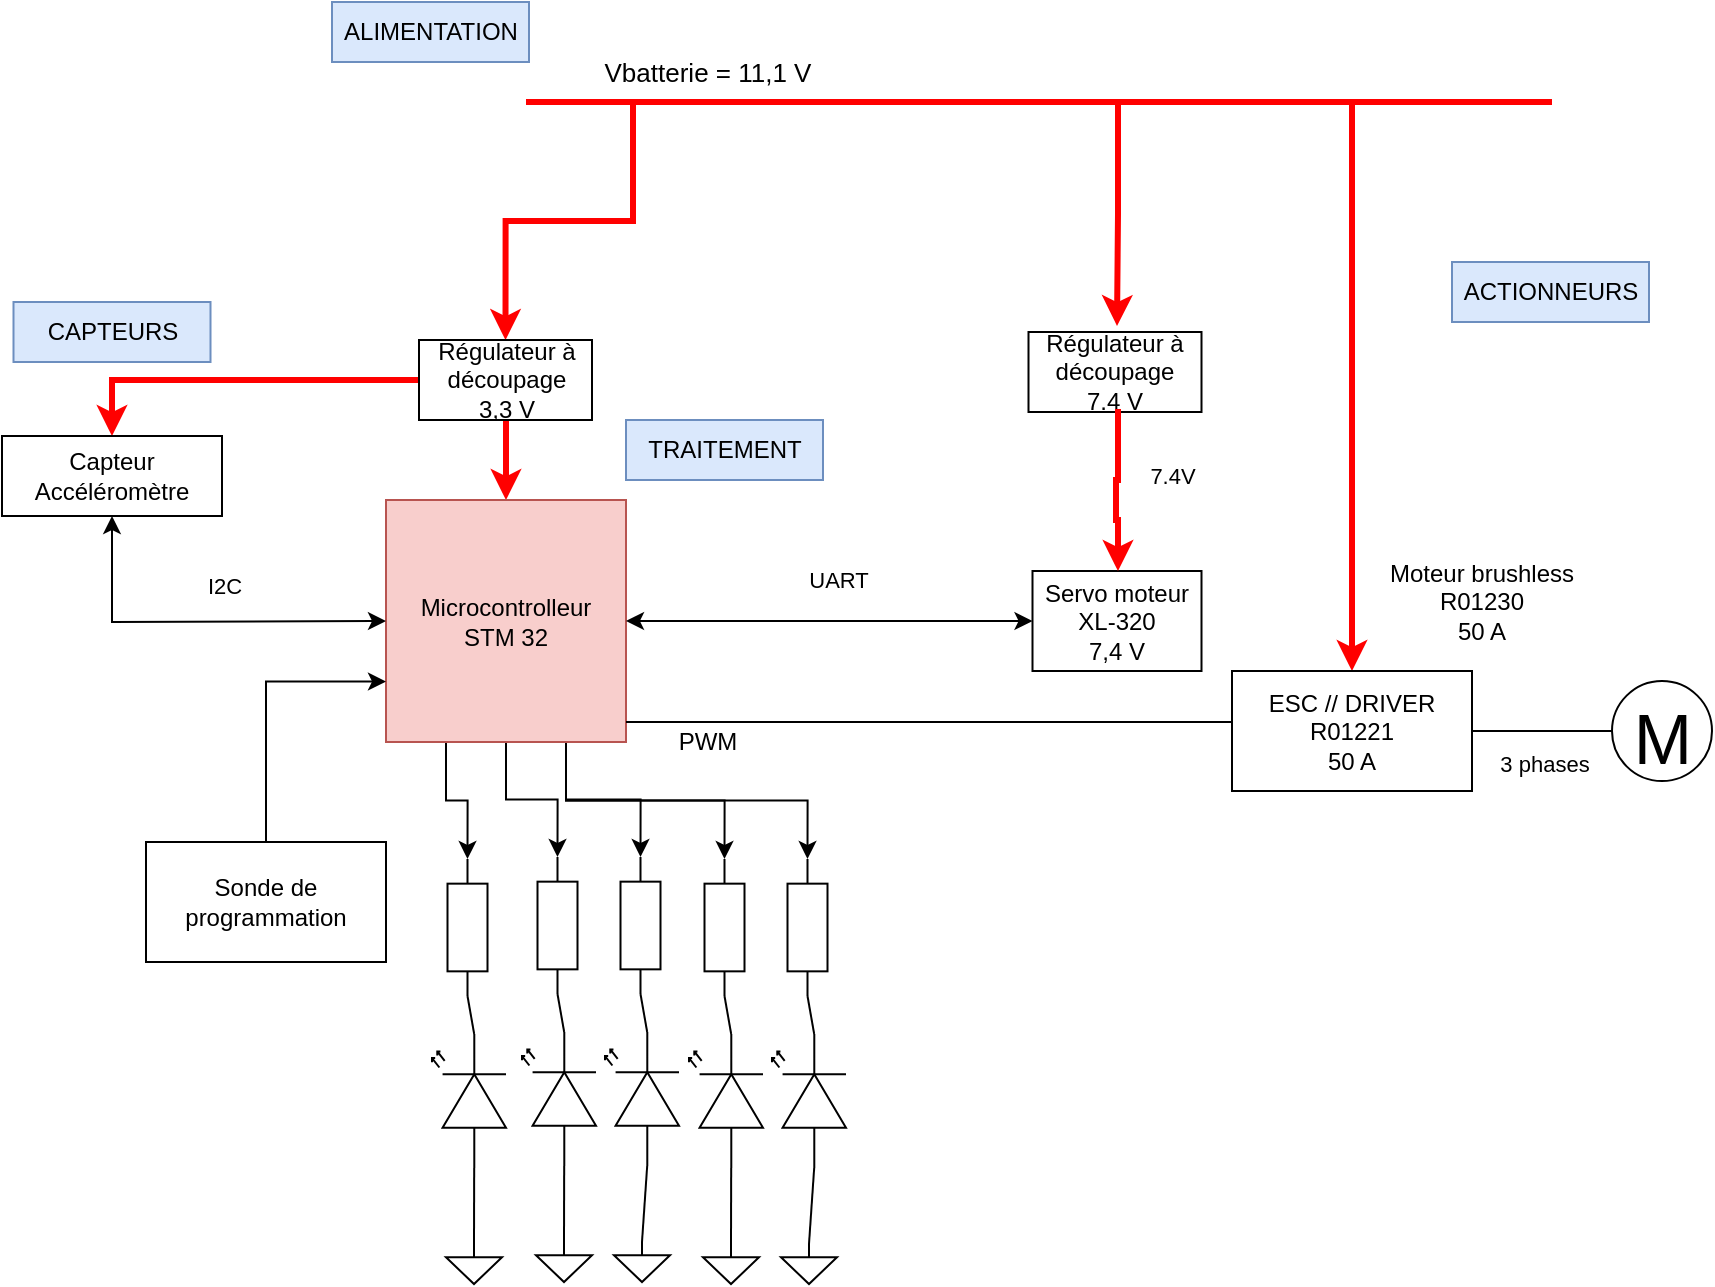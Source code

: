 <mxfile version="21.1.5" type="github">
  <diagram name="Page-1" id="BmPKDK8v9zG8-tpcR2I4">
    <mxGraphModel dx="1195" dy="663" grid="1" gridSize="10" guides="1" tooltips="1" connect="1" arrows="1" fold="1" page="1" pageScale="1" pageWidth="1169" pageHeight="827" math="0" shadow="0">
      <root>
        <mxCell id="0" />
        <mxCell id="1" parent="0" />
        <mxCell id="1hGbe3STKy7xls45Atfi-2" value="" style="endArrow=none;html=1;rounded=0;fillColor=#f8cecc;strokeColor=#FF0000;strokeWidth=3;" parent="1" edge="1">
          <mxGeometry width="50" height="50" relative="1" as="geometry">
            <mxPoint x="407" y="190" as="sourcePoint" />
            <mxPoint x="920" y="190" as="targetPoint" />
          </mxGeometry>
        </mxCell>
        <mxCell id="1hGbe3STKy7xls45Atfi-38" style="edgeStyle=orthogonalEdgeStyle;rounded=0;orthogonalLoop=1;jettySize=auto;html=1;exitX=0.25;exitY=1;exitDx=0;exitDy=0;entryX=0.5;entryY=0;entryDx=0;entryDy=0;fillColor=#f8cecc;strokeColor=#FF0000;strokeWidth=3;" parent="1" source="1hGbe3STKy7xls45Atfi-4" target="1hGbe3STKy7xls45Atfi-5" edge="1">
          <mxGeometry relative="1" as="geometry" />
        </mxCell>
        <mxCell id="1hGbe3STKy7xls45Atfi-4" value="&lt;font style=&quot;font-size: 13px;&quot;&gt;Vbatterie = 11,1 V&lt;/font&gt;" style="text;html=1;strokeColor=none;fillColor=none;align=center;verticalAlign=middle;whiteSpace=wrap;rounded=0;" parent="1" vertex="1">
          <mxGeometry x="423" y="160" width="150" height="30" as="geometry" />
        </mxCell>
        <mxCell id="1hGbe3STKy7xls45Atfi-7" style="edgeStyle=orthogonalEdgeStyle;rounded=0;orthogonalLoop=1;jettySize=auto;html=1;entryX=0.5;entryY=0;entryDx=0;entryDy=0;fillColor=#f8cecc;strokeColor=#FF0000;strokeWidth=3;" parent="1" target="1hGbe3STKy7xls45Atfi-8" edge="1">
          <mxGeometry relative="1" as="geometry">
            <mxPoint x="397" y="389" as="targetPoint" />
            <mxPoint x="397" y="349" as="sourcePoint" />
            <Array as="points">
              <mxPoint x="397" y="367" />
              <mxPoint x="397" y="367" />
            </Array>
          </mxGeometry>
        </mxCell>
        <mxCell id="1hGbe3STKy7xls45Atfi-15" value="" style="edgeStyle=orthogonalEdgeStyle;rounded=0;orthogonalLoop=1;jettySize=auto;html=1;fillColor=#f8cecc;strokeColor=#FF0000;strokeWidth=3;" parent="1" source="1hGbe3STKy7xls45Atfi-5" target="1hGbe3STKy7xls45Atfi-14" edge="1">
          <mxGeometry relative="1" as="geometry" />
        </mxCell>
        <mxCell id="1hGbe3STKy7xls45Atfi-5" value="Régulateur à découpage&lt;br&gt;3,3 V" style="rounded=0;whiteSpace=wrap;html=1;" parent="1" vertex="1">
          <mxGeometry x="353.5" y="309" width="86.5" height="40" as="geometry" />
        </mxCell>
        <mxCell id="F3plpZBaPLcceAsT034O-8" style="edgeStyle=orthogonalEdgeStyle;rounded=0;orthogonalLoop=1;jettySize=auto;html=1;entryX=0;entryY=0.5;entryDx=0;entryDy=0;entryPerimeter=0;" edge="1" parent="1" source="1hGbe3STKy7xls45Atfi-8" target="F3plpZBaPLcceAsT034O-3">
          <mxGeometry relative="1" as="geometry" />
        </mxCell>
        <mxCell id="F3plpZBaPLcceAsT034O-9" style="edgeStyle=orthogonalEdgeStyle;rounded=0;orthogonalLoop=1;jettySize=auto;html=1;exitX=0.75;exitY=1;exitDx=0;exitDy=0;entryX=0;entryY=0.5;entryDx=0;entryDy=0;entryPerimeter=0;" edge="1" parent="1" source="1hGbe3STKy7xls45Atfi-8" target="F3plpZBaPLcceAsT034O-4">
          <mxGeometry relative="1" as="geometry" />
        </mxCell>
        <mxCell id="F3plpZBaPLcceAsT034O-31" style="edgeStyle=orthogonalEdgeStyle;rounded=0;orthogonalLoop=1;jettySize=auto;html=1;exitX=0.25;exitY=1;exitDx=0;exitDy=0;entryX=0;entryY=0.5;entryDx=0;entryDy=0;entryPerimeter=0;" edge="1" parent="1" source="1hGbe3STKy7xls45Atfi-8" target="F3plpZBaPLcceAsT034O-27">
          <mxGeometry relative="1" as="geometry" />
        </mxCell>
        <mxCell id="F3plpZBaPLcceAsT034O-32" style="edgeStyle=orthogonalEdgeStyle;rounded=0;orthogonalLoop=1;jettySize=auto;html=1;exitX=0.75;exitY=1;exitDx=0;exitDy=0;entryX=0;entryY=0.5;entryDx=0;entryDy=0;entryPerimeter=0;" edge="1" parent="1" source="1hGbe3STKy7xls45Atfi-8" target="F3plpZBaPLcceAsT034O-18">
          <mxGeometry relative="1" as="geometry" />
        </mxCell>
        <mxCell id="F3plpZBaPLcceAsT034O-33" style="edgeStyle=orthogonalEdgeStyle;rounded=0;orthogonalLoop=1;jettySize=auto;html=1;exitX=0.75;exitY=1;exitDx=0;exitDy=0;entryX=0;entryY=0.5;entryDx=0;entryDy=0;entryPerimeter=0;" edge="1" parent="1" source="1hGbe3STKy7xls45Atfi-8" target="F3plpZBaPLcceAsT034O-19">
          <mxGeometry relative="1" as="geometry" />
        </mxCell>
        <mxCell id="1hGbe3STKy7xls45Atfi-8" value="Microcontrolleur&lt;br&gt;STM 32" style="rounded=0;whiteSpace=wrap;html=1;fillColor=#f8cecc;strokeColor=#b85450;" parent="1" vertex="1">
          <mxGeometry x="337" y="389" width="120" height="121" as="geometry" />
        </mxCell>
        <mxCell id="1hGbe3STKy7xls45Atfi-10" style="edgeStyle=orthogonalEdgeStyle;rounded=0;orthogonalLoop=1;jettySize=auto;html=1;entryX=0;entryY=0.75;entryDx=0;entryDy=0;" parent="1" source="1hGbe3STKy7xls45Atfi-9" target="1hGbe3STKy7xls45Atfi-8" edge="1">
          <mxGeometry relative="1" as="geometry" />
        </mxCell>
        <mxCell id="1hGbe3STKy7xls45Atfi-9" value="Sonde de programmation" style="rounded=0;whiteSpace=wrap;html=1;" parent="1" vertex="1">
          <mxGeometry x="217" y="560" width="120" height="60" as="geometry" />
        </mxCell>
        <mxCell id="1hGbe3STKy7xls45Atfi-14" value="Capteur&lt;br&gt;Accéléromètre" style="whiteSpace=wrap;html=1;rounded=0;" parent="1" vertex="1">
          <mxGeometry x="145" y="357" width="110" height="40" as="geometry" />
        </mxCell>
        <mxCell id="1hGbe3STKy7xls45Atfi-23" value="PWM" style="text;html=1;strokeColor=none;fillColor=none;align=center;verticalAlign=middle;whiteSpace=wrap;rounded=0;" parent="1" vertex="1">
          <mxGeometry x="483" y="500" width="30" height="20" as="geometry" />
        </mxCell>
        <mxCell id="1hGbe3STKy7xls45Atfi-37" value="&lt;font style=&quot;font-size: 35px;&quot;&gt;M&lt;/font&gt;" style="dashed=0;outlineConnect=0;align=center;html=1;shape=mxgraph.pid.engines.electric_motor;fontSize=45;" parent="1" vertex="1">
          <mxGeometry x="950" y="479.5" width="50" height="50" as="geometry" />
        </mxCell>
        <mxCell id="1hGbe3STKy7xls45Atfi-44" value="" style="endArrow=classic;html=1;rounded=0;entryX=0.5;entryY=0;entryDx=0;entryDy=0;fillColor=#f8cecc;strokeColor=#FF0000;strokeWidth=3;" parent="1" target="PL_ob4Qz7i8l5Ci_AiX1-11" edge="1">
          <mxGeometry width="50" height="50" relative="1" as="geometry">
            <mxPoint x="820" y="190" as="sourcePoint" />
            <mxPoint x="1090" y="414.0" as="targetPoint" />
            <Array as="points">
              <mxPoint x="820" y="330" />
            </Array>
          </mxGeometry>
        </mxCell>
        <mxCell id="1hGbe3STKy7xls45Atfi-45" value="Moteur brushless&lt;br&gt;R01230&lt;br&gt;50 A" style="text;html=1;strokeColor=none;fillColor=none;align=center;verticalAlign=middle;whiteSpace=wrap;rounded=0;" parent="1" vertex="1">
          <mxGeometry x="830" y="424.5" width="110" height="30" as="geometry" />
        </mxCell>
        <mxCell id="1hGbe3STKy7xls45Atfi-54" value="Servo moteur&lt;br&gt;XL-320&lt;br&gt;7,4 V" style="rounded=0;whiteSpace=wrap;html=1;" parent="1" vertex="1">
          <mxGeometry x="660.25" y="424.5" width="84.5" height="50" as="geometry" />
        </mxCell>
        <mxCell id="1hGbe3STKy7xls45Atfi-55" value="ACTIONNEURS" style="text;html=1;strokeColor=#6c8ebf;fillColor=#dae8fc;align=center;verticalAlign=middle;whiteSpace=wrap;rounded=0;" parent="1" vertex="1">
          <mxGeometry x="870" y="270" width="98.5" height="30" as="geometry" />
        </mxCell>
        <mxCell id="1hGbe3STKy7xls45Atfi-56" value="TRAITEMENT" style="text;html=1;strokeColor=#6c8ebf;fillColor=#dae8fc;align=center;verticalAlign=middle;whiteSpace=wrap;rounded=0;" parent="1" vertex="1">
          <mxGeometry x="457" y="349" width="98.5" height="30" as="geometry" />
        </mxCell>
        <mxCell id="1hGbe3STKy7xls45Atfi-57" value="CAPTEURS" style="text;html=1;strokeColor=#6c8ebf;fillColor=#dae8fc;align=center;verticalAlign=middle;whiteSpace=wrap;rounded=0;" parent="1" vertex="1">
          <mxGeometry x="150.75" y="290" width="98.5" height="30" as="geometry" />
        </mxCell>
        <mxCell id="1hGbe3STKy7xls45Atfi-58" value="ALIMENTATION" style="text;html=1;strokeColor=#6c8ebf;fillColor=#dae8fc;align=center;verticalAlign=middle;whiteSpace=wrap;rounded=0;" parent="1" vertex="1">
          <mxGeometry x="310" y="140" width="98.5" height="30" as="geometry" />
        </mxCell>
        <mxCell id="1hGbe3STKy7xls45Atfi-71" style="edgeStyle=orthogonalEdgeStyle;rounded=0;orthogonalLoop=1;jettySize=auto;html=1;exitX=0.5;exitY=0;exitDx=0;exitDy=0;entryX=0.5;entryY=0;entryDx=0;entryDy=0;fillColor=#f8cecc;strokeColor=#FF0000;strokeWidth=3;" parent="1" edge="1">
          <mxGeometry relative="1" as="geometry">
            <mxPoint x="692" y="190" as="sourcePoint" />
            <Array as="points">
              <mxPoint x="703" y="190" />
              <mxPoint x="703" y="246" />
            </Array>
            <mxPoint x="702.5" y="302" as="targetPoint" />
          </mxGeometry>
        </mxCell>
        <mxCell id="1hGbe3STKy7xls45Atfi-72" style="edgeStyle=orthogonalEdgeStyle;rounded=0;orthogonalLoop=1;jettySize=auto;html=1;exitX=1;exitY=0.5;exitDx=0;exitDy=0;exitPerimeter=0;entryX=0;entryY=0.5;entryDx=0;entryDy=0;entryPerimeter=0;" parent="1" edge="1">
          <mxGeometry relative="1" as="geometry">
            <mxPoint x="664.955" y="457" as="targetPoint" />
          </mxGeometry>
        </mxCell>
        <mxCell id="1hGbe3STKy7xls45Atfi-68" value="" style="endArrow=none;html=1;rounded=0;exitX=1;exitY=0.917;exitDx=0;exitDy=0;exitPerimeter=0;" parent="1" source="1hGbe3STKy7xls45Atfi-8" edge="1">
          <mxGeometry width="50" height="50" relative="1" as="geometry">
            <mxPoint x="457" y="570" as="sourcePoint" />
            <mxPoint x="780" y="500" as="targetPoint" />
          </mxGeometry>
        </mxCell>
        <mxCell id="F3plpZBaPLcceAsT034O-1" value="" style="verticalLabelPosition=bottom;shadow=0;dashed=0;align=center;html=1;verticalAlign=top;shape=mxgraph.electrical.opto_electronics.led_2;pointerEvents=1;rotation=-90;" vertex="1" parent="1">
          <mxGeometry x="390" y="670" width="67" height="37" as="geometry" />
        </mxCell>
        <mxCell id="F3plpZBaPLcceAsT034O-2" value="" style="verticalLabelPosition=bottom;shadow=0;dashed=0;align=center;html=1;verticalAlign=top;shape=mxgraph.electrical.opto_electronics.led_2;pointerEvents=1;rotation=-90;" vertex="1" parent="1">
          <mxGeometry x="431.5" y="670" width="67" height="37" as="geometry" />
        </mxCell>
        <mxCell id="F3plpZBaPLcceAsT034O-3" value="" style="pointerEvents=1;verticalLabelPosition=bottom;shadow=0;dashed=0;align=center;html=1;verticalAlign=top;shape=mxgraph.electrical.resistors.resistor_1;rotation=90;" vertex="1" parent="1">
          <mxGeometry x="388.5" y="591.75" width="68.5" height="20" as="geometry" />
        </mxCell>
        <mxCell id="F3plpZBaPLcceAsT034O-4" value="" style="pointerEvents=1;verticalLabelPosition=bottom;shadow=0;dashed=0;align=center;html=1;verticalAlign=top;shape=mxgraph.electrical.resistors.resistor_1;rotation=90;" vertex="1" parent="1">
          <mxGeometry x="430" y="591.75" width="68.5" height="20" as="geometry" />
        </mxCell>
        <mxCell id="F3plpZBaPLcceAsT034O-6" value="" style="pointerEvents=1;verticalLabelPosition=bottom;shadow=0;dashed=0;align=center;html=1;verticalAlign=top;shape=mxgraph.electrical.signal_sources.signal_ground;" vertex="1" parent="1">
          <mxGeometry x="412" y="760" width="28" height="20" as="geometry" />
        </mxCell>
        <mxCell id="F3plpZBaPLcceAsT034O-7" value="" style="pointerEvents=1;verticalLabelPosition=bottom;shadow=0;dashed=0;align=center;html=1;verticalAlign=top;shape=mxgraph.electrical.signal_sources.signal_ground;" vertex="1" parent="1">
          <mxGeometry x="451" y="760" width="28" height="20" as="geometry" />
        </mxCell>
        <mxCell id="F3plpZBaPLcceAsT034O-11" value="" style="endArrow=none;html=1;rounded=0;exitX=1;exitY=0.57;exitDx=0;exitDy=0;exitPerimeter=0;entryX=1;entryY=0.5;entryDx=0;entryDy=0;entryPerimeter=0;" edge="1" parent="1" source="F3plpZBaPLcceAsT034O-2" target="F3plpZBaPLcceAsT034O-4">
          <mxGeometry width="50" height="50" relative="1" as="geometry">
            <mxPoint x="540" y="540" as="sourcePoint" />
            <mxPoint x="590" y="490" as="targetPoint" />
          </mxGeometry>
        </mxCell>
        <mxCell id="F3plpZBaPLcceAsT034O-12" value="" style="endArrow=none;html=1;rounded=0;exitX=1;exitY=0.57;exitDx=0;exitDy=0;exitPerimeter=0;entryX=1;entryY=0.5;entryDx=0;entryDy=0;entryPerimeter=0;" edge="1" parent="1" source="F3plpZBaPLcceAsT034O-1" target="F3plpZBaPLcceAsT034O-3">
          <mxGeometry width="50" height="50" relative="1" as="geometry">
            <mxPoint x="540" y="540" as="sourcePoint" />
            <mxPoint x="590" y="490" as="targetPoint" />
          </mxGeometry>
        </mxCell>
        <mxCell id="F3plpZBaPLcceAsT034O-14" value="" style="endArrow=none;html=1;rounded=0;exitX=0.5;exitY=0;exitDx=0;exitDy=0;exitPerimeter=0;entryX=0;entryY=0.57;entryDx=0;entryDy=0;entryPerimeter=0;" edge="1" parent="1" source="F3plpZBaPLcceAsT034O-7" target="F3plpZBaPLcceAsT034O-2">
          <mxGeometry width="50" height="50" relative="1" as="geometry">
            <mxPoint x="540" y="540" as="sourcePoint" />
            <mxPoint x="590" y="490" as="targetPoint" />
          </mxGeometry>
        </mxCell>
        <mxCell id="F3plpZBaPLcceAsT034O-15" value="" style="endArrow=none;html=1;rounded=0;exitX=0.5;exitY=0;exitDx=0;exitDy=0;exitPerimeter=0;entryX=0;entryY=0.57;entryDx=0;entryDy=0;entryPerimeter=0;" edge="1" parent="1" source="F3plpZBaPLcceAsT034O-6" target="F3plpZBaPLcceAsT034O-1">
          <mxGeometry width="50" height="50" relative="1" as="geometry">
            <mxPoint x="540" y="540" as="sourcePoint" />
            <mxPoint x="590" y="490" as="targetPoint" />
          </mxGeometry>
        </mxCell>
        <mxCell id="F3plpZBaPLcceAsT034O-16" value="" style="verticalLabelPosition=bottom;shadow=0;dashed=0;align=center;html=1;verticalAlign=top;shape=mxgraph.electrical.opto_electronics.led_2;pointerEvents=1;rotation=-90;" vertex="1" parent="1">
          <mxGeometry x="473.5" y="671" width="67" height="37" as="geometry" />
        </mxCell>
        <mxCell id="F3plpZBaPLcceAsT034O-17" value="" style="verticalLabelPosition=bottom;shadow=0;dashed=0;align=center;html=1;verticalAlign=top;shape=mxgraph.electrical.opto_electronics.led_2;pointerEvents=1;rotation=-90;" vertex="1" parent="1">
          <mxGeometry x="515" y="671" width="67" height="37" as="geometry" />
        </mxCell>
        <mxCell id="F3plpZBaPLcceAsT034O-18" value="" style="pointerEvents=1;verticalLabelPosition=bottom;shadow=0;dashed=0;align=center;html=1;verticalAlign=top;shape=mxgraph.electrical.resistors.resistor_1;rotation=90;" vertex="1" parent="1">
          <mxGeometry x="472" y="592.75" width="68.5" height="20" as="geometry" />
        </mxCell>
        <mxCell id="F3plpZBaPLcceAsT034O-19" value="" style="pointerEvents=1;verticalLabelPosition=bottom;shadow=0;dashed=0;align=center;html=1;verticalAlign=top;shape=mxgraph.electrical.resistors.resistor_1;rotation=90;" vertex="1" parent="1">
          <mxGeometry x="513.5" y="592.75" width="68.5" height="20" as="geometry" />
        </mxCell>
        <mxCell id="F3plpZBaPLcceAsT034O-20" value="" style="pointerEvents=1;verticalLabelPosition=bottom;shadow=0;dashed=0;align=center;html=1;verticalAlign=top;shape=mxgraph.electrical.signal_sources.signal_ground;" vertex="1" parent="1">
          <mxGeometry x="495.5" y="761" width="28" height="20" as="geometry" />
        </mxCell>
        <mxCell id="F3plpZBaPLcceAsT034O-21" value="" style="pointerEvents=1;verticalLabelPosition=bottom;shadow=0;dashed=0;align=center;html=1;verticalAlign=top;shape=mxgraph.electrical.signal_sources.signal_ground;" vertex="1" parent="1">
          <mxGeometry x="534.5" y="761" width="28" height="20" as="geometry" />
        </mxCell>
        <mxCell id="F3plpZBaPLcceAsT034O-22" value="" style="endArrow=none;html=1;rounded=0;exitX=1;exitY=0.57;exitDx=0;exitDy=0;exitPerimeter=0;entryX=1;entryY=0.5;entryDx=0;entryDy=0;entryPerimeter=0;" edge="1" parent="1" source="F3plpZBaPLcceAsT034O-17" target="F3plpZBaPLcceAsT034O-19">
          <mxGeometry width="50" height="50" relative="1" as="geometry">
            <mxPoint x="623.5" y="541" as="sourcePoint" />
            <mxPoint x="673.5" y="491" as="targetPoint" />
          </mxGeometry>
        </mxCell>
        <mxCell id="F3plpZBaPLcceAsT034O-23" value="" style="endArrow=none;html=1;rounded=0;exitX=1;exitY=0.57;exitDx=0;exitDy=0;exitPerimeter=0;entryX=1;entryY=0.5;entryDx=0;entryDy=0;entryPerimeter=0;" edge="1" parent="1" source="F3plpZBaPLcceAsT034O-16" target="F3plpZBaPLcceAsT034O-18">
          <mxGeometry width="50" height="50" relative="1" as="geometry">
            <mxPoint x="623.5" y="541" as="sourcePoint" />
            <mxPoint x="673.5" y="491" as="targetPoint" />
          </mxGeometry>
        </mxCell>
        <mxCell id="F3plpZBaPLcceAsT034O-24" value="" style="endArrow=none;html=1;rounded=0;exitX=0.5;exitY=0;exitDx=0;exitDy=0;exitPerimeter=0;entryX=0;entryY=0.57;entryDx=0;entryDy=0;entryPerimeter=0;" edge="1" parent="1" source="F3plpZBaPLcceAsT034O-21" target="F3plpZBaPLcceAsT034O-17">
          <mxGeometry width="50" height="50" relative="1" as="geometry">
            <mxPoint x="623.5" y="541" as="sourcePoint" />
            <mxPoint x="673.5" y="491" as="targetPoint" />
          </mxGeometry>
        </mxCell>
        <mxCell id="F3plpZBaPLcceAsT034O-25" value="" style="endArrow=none;html=1;rounded=0;exitX=0.5;exitY=0;exitDx=0;exitDy=0;exitPerimeter=0;entryX=0;entryY=0.57;entryDx=0;entryDy=0;entryPerimeter=0;" edge="1" parent="1" source="F3plpZBaPLcceAsT034O-20" target="F3plpZBaPLcceAsT034O-16">
          <mxGeometry width="50" height="50" relative="1" as="geometry">
            <mxPoint x="623.5" y="541" as="sourcePoint" />
            <mxPoint x="673.5" y="491" as="targetPoint" />
          </mxGeometry>
        </mxCell>
        <mxCell id="F3plpZBaPLcceAsT034O-26" value="" style="verticalLabelPosition=bottom;shadow=0;dashed=0;align=center;html=1;verticalAlign=top;shape=mxgraph.electrical.opto_electronics.led_2;pointerEvents=1;rotation=-90;" vertex="1" parent="1">
          <mxGeometry x="345" y="671" width="67" height="37" as="geometry" />
        </mxCell>
        <mxCell id="F3plpZBaPLcceAsT034O-27" value="" style="pointerEvents=1;verticalLabelPosition=bottom;shadow=0;dashed=0;align=center;html=1;verticalAlign=top;shape=mxgraph.electrical.resistors.resistor_1;rotation=90;" vertex="1" parent="1">
          <mxGeometry x="343.5" y="592.75" width="68.5" height="20" as="geometry" />
        </mxCell>
        <mxCell id="F3plpZBaPLcceAsT034O-28" value="" style="pointerEvents=1;verticalLabelPosition=bottom;shadow=0;dashed=0;align=center;html=1;verticalAlign=top;shape=mxgraph.electrical.signal_sources.signal_ground;" vertex="1" parent="1">
          <mxGeometry x="367" y="761" width="28" height="20" as="geometry" />
        </mxCell>
        <mxCell id="F3plpZBaPLcceAsT034O-29" value="" style="endArrow=none;html=1;rounded=0;exitX=1;exitY=0.57;exitDx=0;exitDy=0;exitPerimeter=0;entryX=1;entryY=0.5;entryDx=0;entryDy=0;entryPerimeter=0;" edge="1" parent="1" source="F3plpZBaPLcceAsT034O-26" target="F3plpZBaPLcceAsT034O-27">
          <mxGeometry width="50" height="50" relative="1" as="geometry">
            <mxPoint x="495" y="541" as="sourcePoint" />
            <mxPoint x="545" y="491" as="targetPoint" />
          </mxGeometry>
        </mxCell>
        <mxCell id="F3plpZBaPLcceAsT034O-30" value="" style="endArrow=none;html=1;rounded=0;exitX=0.5;exitY=0;exitDx=0;exitDy=0;exitPerimeter=0;entryX=0;entryY=0.57;entryDx=0;entryDy=0;entryPerimeter=0;" edge="1" parent="1" source="F3plpZBaPLcceAsT034O-28" target="F3plpZBaPLcceAsT034O-26">
          <mxGeometry width="50" height="50" relative="1" as="geometry">
            <mxPoint x="495" y="541" as="sourcePoint" />
            <mxPoint x="545" y="491" as="targetPoint" />
          </mxGeometry>
        </mxCell>
        <mxCell id="PL_ob4Qz7i8l5Ci_AiX1-2" value="" style="endArrow=classic;startArrow=classic;html=1;rounded=0;exitX=0.5;exitY=1;exitDx=0;exitDy=0;entryX=0;entryY=0.5;entryDx=0;entryDy=0;" edge="1" parent="1" source="1hGbe3STKy7xls45Atfi-14" target="1hGbe3STKy7xls45Atfi-8">
          <mxGeometry width="50" height="50" relative="1" as="geometry">
            <mxPoint x="380" y="380" as="sourcePoint" />
            <mxPoint x="430" y="330" as="targetPoint" />
            <Array as="points">
              <mxPoint x="200" y="450" />
            </Array>
          </mxGeometry>
        </mxCell>
        <mxCell id="PL_ob4Qz7i8l5Ci_AiX1-3" value="I2C" style="edgeLabel;html=1;align=center;verticalAlign=middle;resizable=0;points=[];" connectable="0" vertex="1" parent="PL_ob4Qz7i8l5Ci_AiX1-2">
          <mxGeometry x="0.047" y="3" relative="1" as="geometry">
            <mxPoint x="9" y="-15" as="offset" />
          </mxGeometry>
        </mxCell>
        <mxCell id="PL_ob4Qz7i8l5Ci_AiX1-4" value="" style="endArrow=classic;startArrow=classic;html=1;rounded=0;exitX=0;exitY=0.5;exitDx=0;exitDy=0;entryX=1;entryY=0.5;entryDx=0;entryDy=0;" edge="1" parent="1" source="1hGbe3STKy7xls45Atfi-54" target="1hGbe3STKy7xls45Atfi-8">
          <mxGeometry width="50" height="50" relative="1" as="geometry">
            <mxPoint x="730" y="420" as="sourcePoint" />
            <mxPoint x="780" y="370" as="targetPoint" />
          </mxGeometry>
        </mxCell>
        <mxCell id="PL_ob4Qz7i8l5Ci_AiX1-5" value="UART" style="edgeLabel;html=1;align=center;verticalAlign=middle;resizable=0;points=[];" connectable="0" vertex="1" parent="PL_ob4Qz7i8l5Ci_AiX1-4">
          <mxGeometry x="-0.212" y="2" relative="1" as="geometry">
            <mxPoint x="-18" y="-23" as="offset" />
          </mxGeometry>
        </mxCell>
        <mxCell id="PL_ob4Qz7i8l5Ci_AiX1-6" value="Régulateur à découpage&lt;br&gt;7.4 V" style="rounded=0;whiteSpace=wrap;html=1;" vertex="1" parent="1">
          <mxGeometry x="658.25" y="305" width="86.5" height="40" as="geometry" />
        </mxCell>
        <mxCell id="PL_ob4Qz7i8l5Ci_AiX1-9" style="edgeStyle=orthogonalEdgeStyle;rounded=0;orthogonalLoop=1;jettySize=auto;html=1;fillColor=#f8cecc;strokeColor=#FF0000;strokeWidth=3;exitX=0.5;exitY=1;exitDx=0;exitDy=0;" edge="1" parent="1" source="PL_ob4Qz7i8l5Ci_AiX1-6" target="1hGbe3STKy7xls45Atfi-54">
          <mxGeometry relative="1" as="geometry">
            <mxPoint x="407" y="399" as="targetPoint" />
            <mxPoint x="407" y="359" as="sourcePoint" />
            <Array as="points">
              <mxPoint x="703" y="345" />
              <mxPoint x="703" y="379" />
              <mxPoint x="702" y="379" />
              <mxPoint x="702" y="399" />
              <mxPoint x="703" y="399" />
            </Array>
          </mxGeometry>
        </mxCell>
        <mxCell id="PL_ob4Qz7i8l5Ci_AiX1-10" value="7.4V" style="edgeLabel;html=1;align=center;verticalAlign=middle;resizable=0;points=[];" connectable="0" vertex="1" parent="PL_ob4Qz7i8l5Ci_AiX1-9">
          <mxGeometry x="-0.361" relative="1" as="geometry">
            <mxPoint x="27" y="7" as="offset" />
          </mxGeometry>
        </mxCell>
        <mxCell id="PL_ob4Qz7i8l5Ci_AiX1-11" value="ESC // DRIVER&lt;br&gt;R01221&lt;br&gt;50 A" style="rounded=0;whiteSpace=wrap;html=1;" vertex="1" parent="1">
          <mxGeometry x="760" y="474.5" width="120" height="60" as="geometry" />
        </mxCell>
        <mxCell id="PL_ob4Qz7i8l5Ci_AiX1-15" value="" style="endArrow=none;html=1;rounded=0;entryX=0;entryY=0.5;entryDx=0;entryDy=0;entryPerimeter=0;exitX=1;exitY=0.5;exitDx=0;exitDy=0;" edge="1" parent="1" source="PL_ob4Qz7i8l5Ci_AiX1-11" target="1hGbe3STKy7xls45Atfi-37">
          <mxGeometry width="50" height="50" relative="1" as="geometry">
            <mxPoint x="760" y="490" as="sourcePoint" />
            <mxPoint x="810" y="440" as="targetPoint" />
          </mxGeometry>
        </mxCell>
        <mxCell id="PL_ob4Qz7i8l5Ci_AiX1-16" value="3 phases" style="edgeLabel;html=1;align=center;verticalAlign=middle;resizable=0;points=[];" connectable="0" vertex="1" parent="PL_ob4Qz7i8l5Ci_AiX1-15">
          <mxGeometry x="-0.407" relative="1" as="geometry">
            <mxPoint x="15" y="16" as="offset" />
          </mxGeometry>
        </mxCell>
      </root>
    </mxGraphModel>
  </diagram>
</mxfile>
